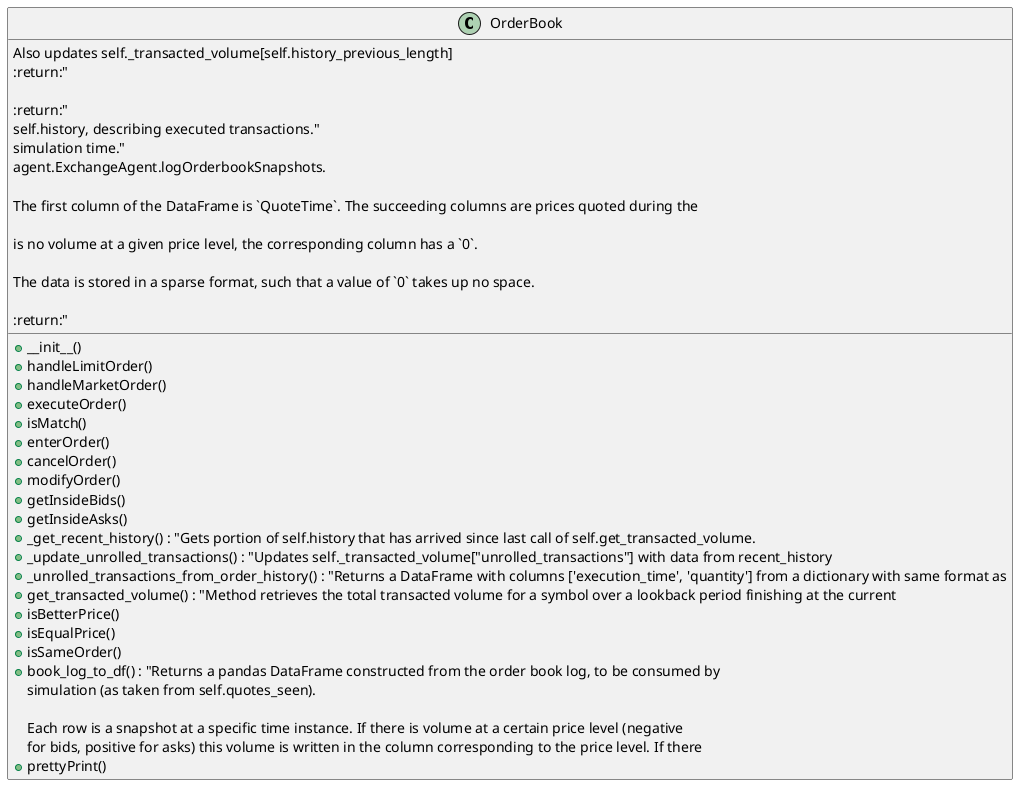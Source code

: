 @startuml
class OrderBook {
  + __init__()
  + handleLimitOrder()
  + handleMarketOrder()
  + executeOrder()
  + isMatch()
  + enterOrder()
  + cancelOrder()
  + modifyOrder()
  + getInsideBids()
  + getInsideAsks()
  + _get_recent_history() : "Gets portion of self.history that has arrived since last call of self.get_transacted_volume.

    Also updates self._transacted_volume[self.history_previous_length]
:return:"
  + _update_unrolled_transactions() : "Updates self._transacted_volume["unrolled_transactions"] with data from recent_history

:return:"
  + _unrolled_transactions_from_order_history() : "Returns a DataFrame with columns ['execution_time', 'quantity'] from a dictionary with same format as
self.history, describing executed transactions."
  + get_transacted_volume() : "Method retrieves the total transacted volume for a symbol over a lookback period finishing at the current
simulation time."
  + isBetterPrice()
  + isEqualPrice()
  + isSameOrder()
  + book_log_to_df() : "Returns a pandas DataFrame constructed from the order book log, to be consumed by
    agent.ExchangeAgent.logOrderbookSnapshots.

    The first column of the DataFrame is `QuoteTime`. The succeeding columns are prices quoted during the
    simulation (as taken from self.quotes_seen).

    Each row is a snapshot at a specific time instance. If there is volume at a certain price level (negative
    for bids, positive for asks) this volume is written in the column corresponding to the price level. If there
    is no volume at a given price level, the corresponding column has a `0`.

    The data is stored in a sparse format, such that a value of `0` takes up no space.

:return:"
  + prettyPrint()
}
@enduml
